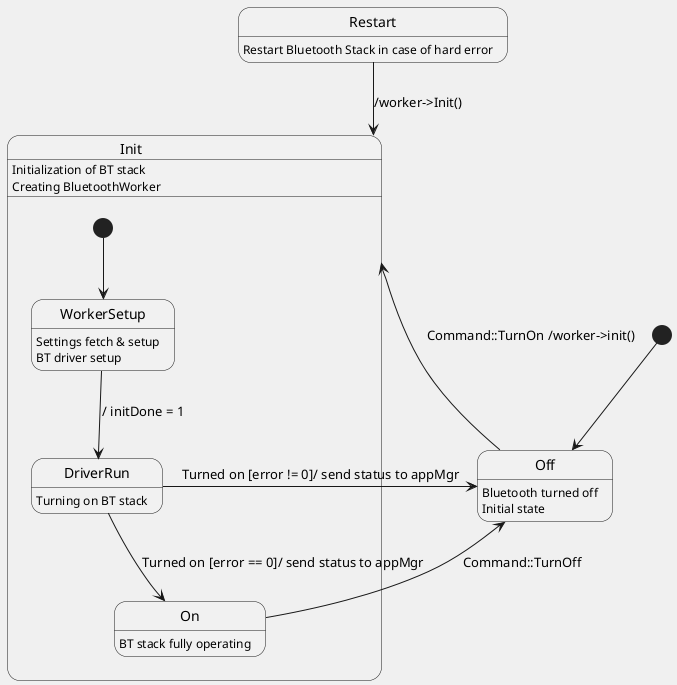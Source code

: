 @startuml
skinparam BackgroundColor F0F0F0

[*] --> Off
Off: Bluetooth turned off
Off: Initial state

Off --> Init : Command::TurnOn /worker->init()


state Init{
Init: Initialization of BT stack
Init: Creating BluetoothWorker

[*] --> WorkerSetup
WorkerSetup: Settings fetch & setup
WorkerSetup: BT driver setup

state DriverRun{
DriverRun: Turning on BT stack
}
WorkerSetup --> DriverRun : / initDone = 1

DriverRun -r-> Off: Turned on [error != 0]/ send status to appMgr
DriverRun --> On: Turned on [error == 0]/ send status to appMgr
}
state Restart {
Restart: Restart Bluetooth Stack in case of hard error
}
state On{
On: BT stack fully operating
}
On --> Off : Command::TurnOff
Restart --> Init :/worker->Init()
@enduml
